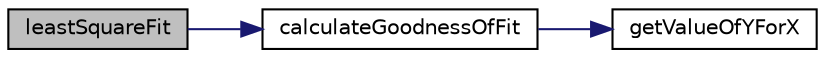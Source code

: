 digraph "leastSquareFit"
{
  edge [fontname="Helvetica",fontsize="10",labelfontname="Helvetica",labelfontsize="10"];
  node [fontname="Helvetica",fontsize="10",shape=record];
  rankdir="LR";
  Node90 [label="leastSquareFit",height=0.2,width=0.4,color="black", fillcolor="grey75", style="filled", fontcolor="black"];
  Node90 -> Node91 [color="midnightblue",fontsize="10",style="solid",fontname="Helvetica"];
  Node91 [label="calculateGoodnessOfFit",height=0.2,width=0.4,color="black", fillcolor="white", style="filled",URL="$class_p_h_p_excel___best___fit.html#a9cfe93e3963b7e0f164f8da7cf3d5c45"];
  Node91 -> Node92 [color="midnightblue",fontsize="10",style="solid",fontname="Helvetica"];
  Node92 [label="getValueOfYForX",height=0.2,width=0.4,color="black", fillcolor="white", style="filled",URL="$class_p_h_p_excel___best___fit.html#a0166e34b8a912b4ddf624660852345ec"];
}
